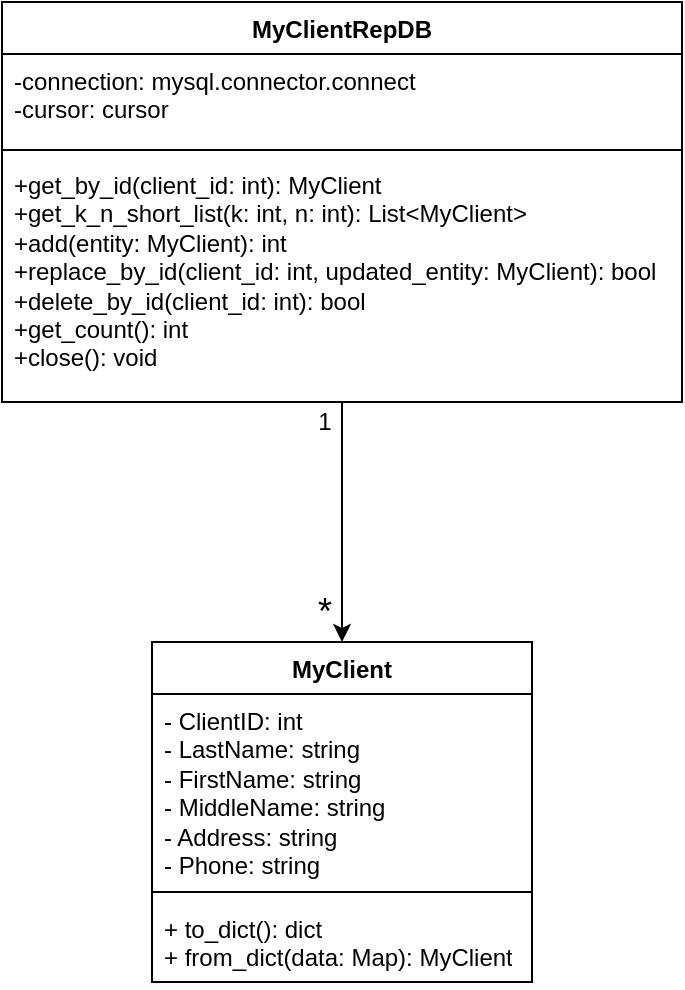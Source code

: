 <mxfile version="25.0.3">
  <diagram name="Страница — 1" id="Qg7TNX0esdktX7MQRUZs">
    <mxGraphModel dx="989" dy="572" grid="1" gridSize="10" guides="1" tooltips="1" connect="1" arrows="1" fold="1" page="1" pageScale="1" pageWidth="827" pageHeight="900" math="0" shadow="0">
      <root>
        <mxCell id="0" />
        <mxCell id="1" parent="0" />
        <mxCell id="b8q81cn3WwMqUTTSJ5ZS-9" value="MyClient" style="swimlane;fontStyle=1;align=center;verticalAlign=top;childLayout=stackLayout;horizontal=1;startSize=26;horizontalStack=0;resizeParent=1;resizeParentMax=0;resizeLast=0;collapsible=1;marginBottom=0;whiteSpace=wrap;html=1;" parent="1" vertex="1">
          <mxGeometry x="319" y="560" width="190" height="170" as="geometry" />
        </mxCell>
        <mxCell id="b8q81cn3WwMqUTTSJ5ZS-10" value="&lt;div&gt;- ClientID: int&lt;/div&gt;&lt;div&gt;- LastName: string&lt;/div&gt;&lt;div&gt;- FirstName: str&lt;span style=&quot;background-color: initial;&quot;&gt;ing&lt;/span&gt;&lt;/div&gt;&lt;div&gt;- MiddleName: str&lt;span style=&quot;background-color: initial;&quot;&gt;ing&lt;/span&gt;&lt;/div&gt;&lt;div&gt;&lt;span style=&quot;background-color: initial;&quot;&gt;- Address: str&lt;/span&gt;&lt;span style=&quot;background-color: initial;&quot;&gt;ing&lt;/span&gt;&lt;/div&gt;&lt;div&gt;- Phone: str&lt;span style=&quot;background-color: initial;&quot;&gt;ing&lt;/span&gt;&lt;/div&gt;" style="text;strokeColor=none;fillColor=none;align=left;verticalAlign=top;spacingLeft=4;spacingRight=4;overflow=hidden;rotatable=0;points=[[0,0.5],[1,0.5]];portConstraint=eastwest;whiteSpace=wrap;html=1;" parent="b8q81cn3WwMqUTTSJ5ZS-9" vertex="1">
          <mxGeometry y="26" width="190" height="94" as="geometry" />
        </mxCell>
        <mxCell id="b8q81cn3WwMqUTTSJ5ZS-11" value="" style="line;strokeWidth=1;fillColor=none;align=left;verticalAlign=middle;spacingTop=-1;spacingLeft=3;spacingRight=3;rotatable=0;labelPosition=right;points=[];portConstraint=eastwest;strokeColor=inherit;" parent="b8q81cn3WwMqUTTSJ5ZS-9" vertex="1">
          <mxGeometry y="120" width="190" height="10" as="geometry" />
        </mxCell>
        <mxCell id="b8q81cn3WwMqUTTSJ5ZS-12" value="&lt;div&gt;+ to_dict(): dict&lt;div&gt;+ from_dict(data: Map): MyClient&lt;/div&gt;&lt;/div&gt;" style="text;strokeColor=none;fillColor=none;align=left;verticalAlign=top;spacingLeft=4;spacingRight=4;overflow=hidden;rotatable=0;points=[[0,0.5],[1,0.5]];portConstraint=eastwest;whiteSpace=wrap;html=1;" parent="b8q81cn3WwMqUTTSJ5ZS-9" vertex="1">
          <mxGeometry y="130" width="190" height="40" as="geometry" />
        </mxCell>
        <mxCell id="mC3Z1bk-kpkZX3rgGwqh-11" style="edgeStyle=orthogonalEdgeStyle;rounded=0;orthogonalLoop=1;jettySize=auto;html=1;" edge="1" parent="1" source="b8q81cn3WwMqUTTSJ5ZS-13" target="b8q81cn3WwMqUTTSJ5ZS-9">
          <mxGeometry relative="1" as="geometry" />
        </mxCell>
        <mxCell id="b8q81cn3WwMqUTTSJ5ZS-13" value="MyClientRepDB" style="swimlane;fontStyle=1;align=center;verticalAlign=top;childLayout=stackLayout;horizontal=1;startSize=26;horizontalStack=0;resizeParent=1;resizeParentMax=0;resizeLast=0;collapsible=1;marginBottom=0;whiteSpace=wrap;html=1;" parent="1" vertex="1">
          <mxGeometry x="244" y="240" width="340" height="200" as="geometry" />
        </mxCell>
        <mxCell id="b8q81cn3WwMqUTTSJ5ZS-14" value="&lt;div&gt;-connection: mysql.connector.connect&lt;/div&gt;&lt;div&gt;-cursor: cursor&lt;/div&gt;" style="text;strokeColor=none;fillColor=none;align=left;verticalAlign=top;spacingLeft=4;spacingRight=4;overflow=hidden;rotatable=0;points=[[0,0.5],[1,0.5]];portConstraint=eastwest;whiteSpace=wrap;html=1;" parent="b8q81cn3WwMqUTTSJ5ZS-13" vertex="1">
          <mxGeometry y="26" width="340" height="44" as="geometry" />
        </mxCell>
        <mxCell id="b8q81cn3WwMqUTTSJ5ZS-15" value="" style="line;strokeWidth=1;fillColor=none;align=left;verticalAlign=middle;spacingTop=-1;spacingLeft=3;spacingRight=3;rotatable=0;labelPosition=right;points=[];portConstraint=eastwest;strokeColor=inherit;" parent="b8q81cn3WwMqUTTSJ5ZS-13" vertex="1">
          <mxGeometry y="70" width="340" height="8" as="geometry" />
        </mxCell>
        <mxCell id="b8q81cn3WwMqUTTSJ5ZS-16" value="&lt;div&gt;+get_by_id(client_id: int): MyClient&lt;/div&gt;&lt;div&gt;+get_k_n_short_list(k: int, n: int): List&amp;lt;MyClient&amp;gt;&lt;/div&gt;&lt;div&gt;+add(entity: MyClient): int&lt;/div&gt;&lt;div&gt;+replace_by_id(client_id: int, updated_entity: MyClient): bool&lt;/div&gt;&lt;div&gt;+delete_by_id(client_id: int): bool&lt;/div&gt;&lt;div&gt;+get_count(): int&lt;/div&gt;&lt;div&gt;+close(): void&lt;/div&gt;" style="text;strokeColor=none;fillColor=none;align=left;verticalAlign=top;spacingLeft=4;spacingRight=4;overflow=hidden;rotatable=0;points=[[0,0.5],[1,0.5]];portConstraint=eastwest;whiteSpace=wrap;html=1;" parent="b8q81cn3WwMqUTTSJ5ZS-13" vertex="1">
          <mxGeometry y="78" width="340" height="122" as="geometry" />
        </mxCell>
        <mxCell id="mC3Z1bk-kpkZX3rgGwqh-12" value="1" style="text;html=1;align=center;verticalAlign=middle;resizable=0;points=[];autosize=1;strokeColor=none;fillColor=none;" vertex="1" parent="1">
          <mxGeometry x="390" y="435" width="30" height="30" as="geometry" />
        </mxCell>
        <mxCell id="mC3Z1bk-kpkZX3rgGwqh-13" value="&lt;font style=&quot;font-size: 18px;&quot;&gt;*&lt;/font&gt;" style="text;html=1;align=center;verticalAlign=middle;resizable=0;points=[];autosize=1;strokeColor=none;fillColor=none;" vertex="1" parent="1">
          <mxGeometry x="390" y="525" width="30" height="40" as="geometry" />
        </mxCell>
      </root>
    </mxGraphModel>
  </diagram>
</mxfile>
